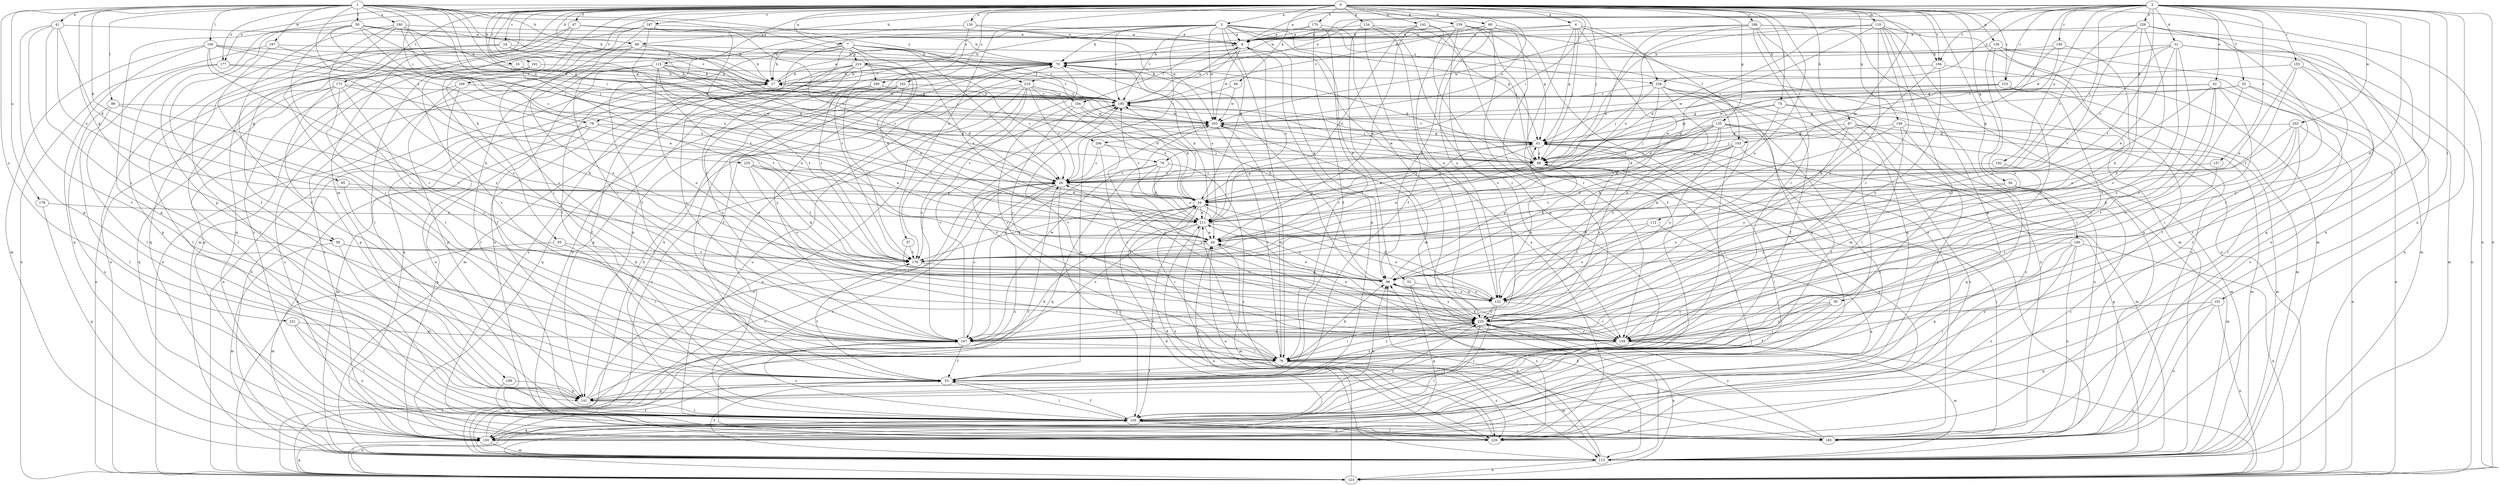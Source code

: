strict digraph  {
0;
1;
2;
3;
4;
7;
8;
16;
17;
24;
26;
30;
31;
32;
34;
37;
41;
42;
44;
47;
50;
52;
53;
56;
59;
61;
67;
68;
69;
70;
75;
76;
78;
79;
88;
93;
94;
95;
96;
98;
100;
101;
103;
104;
105;
108;
110;
112;
113;
115;
123;
130;
132;
134;
135;
138;
139;
140;
141;
142;
149;
150;
153;
155;
156;
157;
158;
162;
167;
169;
170;
172;
176;
177;
178;
180;
182;
185;
187;
188;
192;
194;
195;
197;
200;
202;
203;
206;
210;
211;
219;
220;
221;
225;
226;
228;
229;
0 -> 3  [label=a];
0 -> 4  [label=a];
0 -> 7  [label=a];
0 -> 16  [label=b];
0 -> 24  [label=c];
0 -> 37  [label=e];
0 -> 47  [label=f];
0 -> 56  [label=g];
0 -> 59  [label=g];
0 -> 67  [label=h];
0 -> 68  [label=h];
0 -> 69  [label=h];
0 -> 75  [label=i];
0 -> 76  [label=i];
0 -> 88  [label=j];
0 -> 93  [label=k];
0 -> 94  [label=k];
0 -> 108  [label=m];
0 -> 110  [label=m];
0 -> 112  [label=m];
0 -> 115  [label=n];
0 -> 123  [label=n];
0 -> 130  [label=o];
0 -> 132  [label=o];
0 -> 134  [label=p];
0 -> 135  [label=p];
0 -> 138  [label=p];
0 -> 139  [label=p];
0 -> 140  [label=p];
0 -> 141  [label=p];
0 -> 142  [label=q];
0 -> 149  [label=q];
0 -> 153  [label=r];
0 -> 162  [label=s];
0 -> 167  [label=s];
0 -> 169  [label=t];
0 -> 170  [label=t];
0 -> 172  [label=t];
0 -> 177  [label=u];
0 -> 187  [label=v];
0 -> 188  [label=v];
0 -> 192  [label=v];
0 -> 194  [label=v];
0 -> 206  [label=x];
1 -> 17  [label=b];
1 -> 41  [label=e];
1 -> 50  [label=f];
1 -> 59  [label=g];
1 -> 61  [label=g];
1 -> 69  [label=h];
1 -> 76  [label=i];
1 -> 78  [label=i];
1 -> 95  [label=k];
1 -> 98  [label=l];
1 -> 100  [label=l];
1 -> 177  [label=u];
1 -> 178  [label=u];
1 -> 180  [label=u];
1 -> 194  [label=v];
1 -> 197  [label=w];
1 -> 200  [label=w];
1 -> 206  [label=x];
1 -> 219  [label=y];
1 -> 221  [label=z];
1 -> 225  [label=z];
2 -> 8  [label=a];
2 -> 26  [label=c];
2 -> 30  [label=d];
2 -> 31  [label=d];
2 -> 42  [label=e];
2 -> 52  [label=f];
2 -> 69  [label=h];
2 -> 101  [label=l];
2 -> 103  [label=l];
2 -> 123  [label=n];
2 -> 153  [label=r];
2 -> 155  [label=r];
2 -> 156  [label=r];
2 -> 157  [label=r];
2 -> 158  [label=r];
2 -> 176  [label=t];
2 -> 182  [label=u];
2 -> 185  [label=u];
2 -> 194  [label=v];
2 -> 200  [label=w];
2 -> 202  [label=w];
2 -> 219  [label=y];
2 -> 226  [label=z];
2 -> 228  [label=z];
3 -> 8  [label=a];
3 -> 17  [label=b];
3 -> 26  [label=c];
3 -> 32  [label=d];
3 -> 34  [label=d];
3 -> 61  [label=g];
3 -> 70  [label=h];
3 -> 78  [label=i];
3 -> 79  [label=i];
3 -> 96  [label=k];
3 -> 103  [label=l];
3 -> 195  [label=v];
3 -> 203  [label=w];
3 -> 210  [label=x];
3 -> 228  [label=z];
4 -> 8  [label=a];
4 -> 44  [label=e];
4 -> 53  [label=f];
4 -> 61  [label=g];
4 -> 70  [label=h];
4 -> 88  [label=j];
4 -> 150  [label=q];
4 -> 228  [label=z];
7 -> 17  [label=b];
7 -> 26  [label=c];
7 -> 44  [label=e];
7 -> 53  [label=f];
7 -> 70  [label=h];
7 -> 104  [label=l];
7 -> 123  [label=n];
7 -> 132  [label=o];
7 -> 185  [label=u];
7 -> 195  [label=v];
7 -> 210  [label=x];
8 -> 70  [label=h];
8 -> 104  [label=l];
8 -> 141  [label=p];
8 -> 195  [label=v];
8 -> 203  [label=w];
8 -> 211  [label=x];
16 -> 17  [label=b];
16 -> 105  [label=l];
16 -> 203  [label=w];
17 -> 8  [label=a];
17 -> 53  [label=f];
17 -> 70  [label=h];
17 -> 123  [label=n];
17 -> 195  [label=v];
24 -> 26  [label=c];
24 -> 70  [label=h];
24 -> 88  [label=j];
24 -> 105  [label=l];
24 -> 123  [label=n];
24 -> 150  [label=q];
26 -> 34  [label=d];
26 -> 167  [label=s];
26 -> 185  [label=u];
26 -> 229  [label=z];
30 -> 53  [label=f];
30 -> 79  [label=i];
30 -> 158  [label=r];
30 -> 220  [label=y];
31 -> 26  [label=c];
31 -> 44  [label=e];
31 -> 70  [label=h];
31 -> 113  [label=m];
31 -> 123  [label=n];
31 -> 158  [label=r];
31 -> 167  [label=s];
31 -> 203  [label=w];
32 -> 132  [label=o];
32 -> 150  [label=q];
32 -> 229  [label=z];
34 -> 61  [label=g];
34 -> 79  [label=i];
34 -> 105  [label=l];
34 -> 158  [label=r];
34 -> 176  [label=t];
34 -> 195  [label=v];
34 -> 211  [label=x];
37 -> 132  [label=o];
37 -> 176  [label=t];
41 -> 8  [label=a];
41 -> 34  [label=d];
41 -> 53  [label=f];
41 -> 141  [label=p];
41 -> 167  [label=s];
41 -> 211  [label=x];
42 -> 61  [label=g];
42 -> 79  [label=i];
42 -> 123  [label=n];
42 -> 132  [label=o];
42 -> 158  [label=r];
42 -> 167  [label=s];
42 -> 195  [label=v];
44 -> 26  [label=c];
44 -> 113  [label=m];
44 -> 176  [label=t];
47 -> 8  [label=a];
47 -> 34  [label=d];
47 -> 70  [label=h];
47 -> 105  [label=l];
47 -> 150  [label=q];
47 -> 229  [label=z];
50 -> 8  [label=a];
50 -> 17  [label=b];
50 -> 26  [label=c];
50 -> 53  [label=f];
50 -> 88  [label=j];
50 -> 141  [label=p];
50 -> 158  [label=r];
50 -> 195  [label=v];
50 -> 203  [label=w];
52 -> 61  [label=g];
52 -> 105  [label=l];
52 -> 167  [label=s];
52 -> 195  [label=v];
52 -> 229  [label=z];
53 -> 105  [label=l];
53 -> 141  [label=p];
53 -> 176  [label=t];
53 -> 203  [label=w];
53 -> 220  [label=y];
56 -> 34  [label=d];
56 -> 113  [label=m];
56 -> 132  [label=o];
56 -> 229  [label=z];
59 -> 96  [label=k];
59 -> 105  [label=l];
59 -> 113  [label=m];
59 -> 176  [label=t];
61 -> 88  [label=j];
61 -> 105  [label=l];
61 -> 176  [label=t];
61 -> 195  [label=v];
61 -> 211  [label=x];
61 -> 220  [label=y];
61 -> 229  [label=z];
67 -> 61  [label=g];
67 -> 88  [label=j];
67 -> 113  [label=m];
67 -> 185  [label=u];
67 -> 220  [label=y];
67 -> 229  [label=z];
68 -> 8  [label=a];
68 -> 53  [label=f];
68 -> 96  [label=k];
68 -> 132  [label=o];
68 -> 158  [label=r];
68 -> 185  [label=u];
68 -> 195  [label=v];
69 -> 17  [label=b];
69 -> 61  [label=g];
69 -> 70  [label=h];
69 -> 132  [label=o];
69 -> 150  [label=q];
69 -> 158  [label=r];
70 -> 17  [label=b];
70 -> 53  [label=f];
70 -> 113  [label=m];
70 -> 141  [label=p];
70 -> 176  [label=t];
70 -> 211  [label=x];
70 -> 220  [label=y];
75 -> 34  [label=d];
75 -> 96  [label=k];
75 -> 105  [label=l];
75 -> 203  [label=w];
75 -> 229  [label=z];
76 -> 26  [label=c];
76 -> 44  [label=e];
76 -> 150  [label=q];
76 -> 220  [label=y];
76 -> 229  [label=z];
78 -> 44  [label=e];
78 -> 61  [label=g];
78 -> 113  [label=m];
78 -> 123  [label=n];
78 -> 150  [label=q];
79 -> 53  [label=f];
79 -> 96  [label=k];
79 -> 113  [label=m];
79 -> 195  [label=v];
79 -> 203  [label=w];
79 -> 211  [label=x];
79 -> 220  [label=y];
79 -> 229  [label=z];
88 -> 26  [label=c];
88 -> 44  [label=e];
88 -> 70  [label=h];
88 -> 105  [label=l];
88 -> 132  [label=o];
88 -> 203  [label=w];
93 -> 79  [label=i];
93 -> 113  [label=m];
93 -> 176  [label=t];
94 -> 195  [label=v];
94 -> 203  [label=w];
95 -> 34  [label=d];
95 -> 79  [label=i];
96 -> 44  [label=e];
96 -> 61  [label=g];
96 -> 70  [label=h];
96 -> 132  [label=o];
96 -> 211  [label=x];
96 -> 220  [label=y];
98 -> 105  [label=l];
98 -> 176  [label=t];
98 -> 185  [label=u];
98 -> 203  [label=w];
100 -> 44  [label=e];
100 -> 70  [label=h];
100 -> 96  [label=k];
100 -> 113  [label=m];
100 -> 150  [label=q];
100 -> 195  [label=v];
100 -> 220  [label=y];
101 -> 123  [label=n];
101 -> 150  [label=q];
101 -> 185  [label=u];
101 -> 220  [label=y];
103 -> 34  [label=d];
103 -> 79  [label=i];
103 -> 88  [label=j];
103 -> 96  [label=k];
103 -> 113  [label=m];
103 -> 176  [label=t];
104 -> 34  [label=d];
104 -> 158  [label=r];
104 -> 203  [label=w];
104 -> 220  [label=y];
105 -> 53  [label=f];
105 -> 70  [label=h];
105 -> 96  [label=k];
105 -> 123  [label=n];
105 -> 150  [label=q];
105 -> 167  [label=s];
105 -> 185  [label=u];
105 -> 220  [label=y];
105 -> 229  [label=z];
108 -> 141  [label=p];
108 -> 185  [label=u];
110 -> 8  [label=a];
110 -> 34  [label=d];
110 -> 79  [label=i];
110 -> 88  [label=j];
110 -> 113  [label=m];
110 -> 141  [label=p];
110 -> 158  [label=r];
110 -> 185  [label=u];
110 -> 211  [label=x];
110 -> 220  [label=y];
112 -> 44  [label=e];
112 -> 132  [label=o];
112 -> 150  [label=q];
113 -> 17  [label=b];
113 -> 26  [label=c];
113 -> 34  [label=d];
113 -> 53  [label=f];
113 -> 61  [label=g];
113 -> 70  [label=h];
113 -> 96  [label=k];
113 -> 123  [label=n];
113 -> 195  [label=v];
113 -> 220  [label=y];
115 -> 17  [label=b];
115 -> 26  [label=c];
115 -> 34  [label=d];
115 -> 53  [label=f];
115 -> 105  [label=l];
115 -> 132  [label=o];
115 -> 176  [label=t];
115 -> 195  [label=v];
115 -> 229  [label=z];
123 -> 34  [label=d];
123 -> 44  [label=e];
123 -> 105  [label=l];
123 -> 150  [label=q];
123 -> 167  [label=s];
130 -> 8  [label=a];
130 -> 53  [label=f];
130 -> 176  [label=t];
130 -> 203  [label=w];
132 -> 34  [label=d];
132 -> 96  [label=k];
132 -> 105  [label=l];
132 -> 158  [label=r];
132 -> 220  [label=y];
134 -> 8  [label=a];
134 -> 53  [label=f];
134 -> 88  [label=j];
134 -> 113  [label=m];
134 -> 158  [label=r];
134 -> 220  [label=y];
135 -> 26  [label=c];
135 -> 34  [label=d];
135 -> 53  [label=f];
135 -> 61  [label=g];
135 -> 88  [label=j];
135 -> 105  [label=l];
135 -> 113  [label=m];
135 -> 132  [label=o];
135 -> 220  [label=y];
138 -> 70  [label=h];
138 -> 105  [label=l];
138 -> 132  [label=o];
138 -> 158  [label=r];
138 -> 185  [label=u];
138 -> 229  [label=z];
139 -> 8  [label=a];
139 -> 61  [label=g];
139 -> 70  [label=h];
139 -> 88  [label=j];
139 -> 123  [label=n];
139 -> 132  [label=o];
139 -> 167  [label=s];
140 -> 105  [label=l];
140 -> 123  [label=n];
140 -> 141  [label=p];
140 -> 176  [label=t];
140 -> 185  [label=u];
140 -> 229  [label=z];
141 -> 26  [label=c];
141 -> 34  [label=d];
141 -> 105  [label=l];
142 -> 8  [label=a];
142 -> 44  [label=e];
142 -> 113  [label=m];
142 -> 141  [label=p];
142 -> 211  [label=x];
149 -> 61  [label=g];
149 -> 79  [label=i];
149 -> 96  [label=k];
149 -> 113  [label=m];
149 -> 150  [label=q];
150 -> 26  [label=c];
150 -> 53  [label=f];
150 -> 113  [label=m];
153 -> 79  [label=i];
153 -> 88  [label=j];
153 -> 113  [label=m];
153 -> 195  [label=v];
153 -> 203  [label=w];
155 -> 17  [label=b];
155 -> 44  [label=e];
155 -> 113  [label=m];
155 -> 176  [label=t];
155 -> 220  [label=y];
156 -> 61  [label=g];
156 -> 70  [label=h];
156 -> 88  [label=j];
156 -> 96  [label=k];
157 -> 26  [label=c];
157 -> 158  [label=r];
158 -> 96  [label=k];
158 -> 105  [label=l];
158 -> 113  [label=m];
158 -> 123  [label=n];
158 -> 195  [label=v];
162 -> 79  [label=i];
162 -> 150  [label=q];
162 -> 167  [label=s];
162 -> 195  [label=v];
162 -> 220  [label=y];
167 -> 53  [label=f];
167 -> 79  [label=i];
167 -> 88  [label=j];
167 -> 195  [label=v];
167 -> 203  [label=w];
169 -> 141  [label=p];
169 -> 185  [label=u];
169 -> 195  [label=v];
169 -> 229  [label=z];
170 -> 8  [label=a];
170 -> 53  [label=f];
170 -> 79  [label=i];
170 -> 195  [label=v];
170 -> 220  [label=y];
172 -> 44  [label=e];
172 -> 79  [label=i];
172 -> 123  [label=n];
172 -> 141  [label=p];
172 -> 150  [label=q];
172 -> 167  [label=s];
172 -> 195  [label=v];
176 -> 96  [label=k];
177 -> 17  [label=b];
177 -> 96  [label=k];
177 -> 105  [label=l];
177 -> 141  [label=p];
178 -> 150  [label=q];
178 -> 211  [label=x];
180 -> 8  [label=a];
180 -> 53  [label=f];
180 -> 79  [label=i];
180 -> 88  [label=j];
180 -> 167  [label=s];
180 -> 203  [label=w];
180 -> 211  [label=x];
182 -> 26  [label=c];
182 -> 167  [label=s];
185 -> 88  [label=j];
185 -> 96  [label=k];
185 -> 220  [label=y];
187 -> 8  [label=a];
187 -> 26  [label=c];
187 -> 79  [label=i];
187 -> 113  [label=m];
187 -> 167  [label=s];
187 -> 176  [label=t];
188 -> 8  [label=a];
188 -> 34  [label=d];
188 -> 105  [label=l];
188 -> 113  [label=m];
188 -> 123  [label=n];
188 -> 150  [label=q];
188 -> 158  [label=r];
188 -> 203  [label=w];
188 -> 211  [label=x];
192 -> 17  [label=b];
192 -> 105  [label=l];
192 -> 167  [label=s];
192 -> 176  [label=t];
194 -> 17  [label=b];
194 -> 96  [label=k];
194 -> 185  [label=u];
194 -> 220  [label=y];
195 -> 8  [label=a];
195 -> 17  [label=b];
195 -> 88  [label=j];
195 -> 203  [label=w];
197 -> 70  [label=h];
197 -> 79  [label=i];
197 -> 123  [label=n];
197 -> 211  [label=x];
200 -> 141  [label=p];
200 -> 167  [label=s];
200 -> 176  [label=t];
200 -> 195  [label=v];
202 -> 44  [label=e];
202 -> 61  [label=g];
202 -> 96  [label=k];
202 -> 123  [label=n];
202 -> 158  [label=r];
202 -> 176  [label=t];
203 -> 61  [label=g];
203 -> 79  [label=i];
203 -> 158  [label=r];
203 -> 167  [label=s];
206 -> 26  [label=c];
206 -> 88  [label=j];
206 -> 158  [label=r];
206 -> 220  [label=y];
210 -> 17  [label=b];
210 -> 26  [label=c];
210 -> 44  [label=e];
210 -> 150  [label=q];
210 -> 167  [label=s];
210 -> 176  [label=t];
210 -> 185  [label=u];
210 -> 211  [label=x];
210 -> 229  [label=z];
211 -> 44  [label=e];
211 -> 70  [label=h];
211 -> 105  [label=l];
211 -> 132  [label=o];
211 -> 167  [label=s];
211 -> 195  [label=v];
211 -> 229  [label=z];
219 -> 26  [label=c];
219 -> 34  [label=d];
219 -> 105  [label=l];
219 -> 123  [label=n];
219 -> 167  [label=s];
219 -> 176  [label=t];
219 -> 185  [label=u];
219 -> 195  [label=v];
219 -> 211  [label=x];
220 -> 44  [label=e];
220 -> 79  [label=i];
220 -> 105  [label=l];
220 -> 123  [label=n];
220 -> 158  [label=r];
220 -> 167  [label=s];
221 -> 105  [label=l];
221 -> 167  [label=s];
221 -> 185  [label=u];
225 -> 26  [label=c];
225 -> 96  [label=k];
225 -> 132  [label=o];
225 -> 176  [label=t];
225 -> 211  [label=x];
226 -> 8  [label=a];
226 -> 26  [label=c];
226 -> 53  [label=f];
226 -> 150  [label=q];
226 -> 167  [label=s];
226 -> 176  [label=t];
226 -> 185  [label=u];
226 -> 220  [label=y];
228 -> 53  [label=f];
228 -> 88  [label=j];
228 -> 132  [label=o];
228 -> 167  [label=s];
228 -> 185  [label=u];
228 -> 195  [label=v];
228 -> 211  [label=x];
229 -> 8  [label=a];
229 -> 26  [label=c];
229 -> 44  [label=e];
229 -> 105  [label=l];
229 -> 211  [label=x];
}
